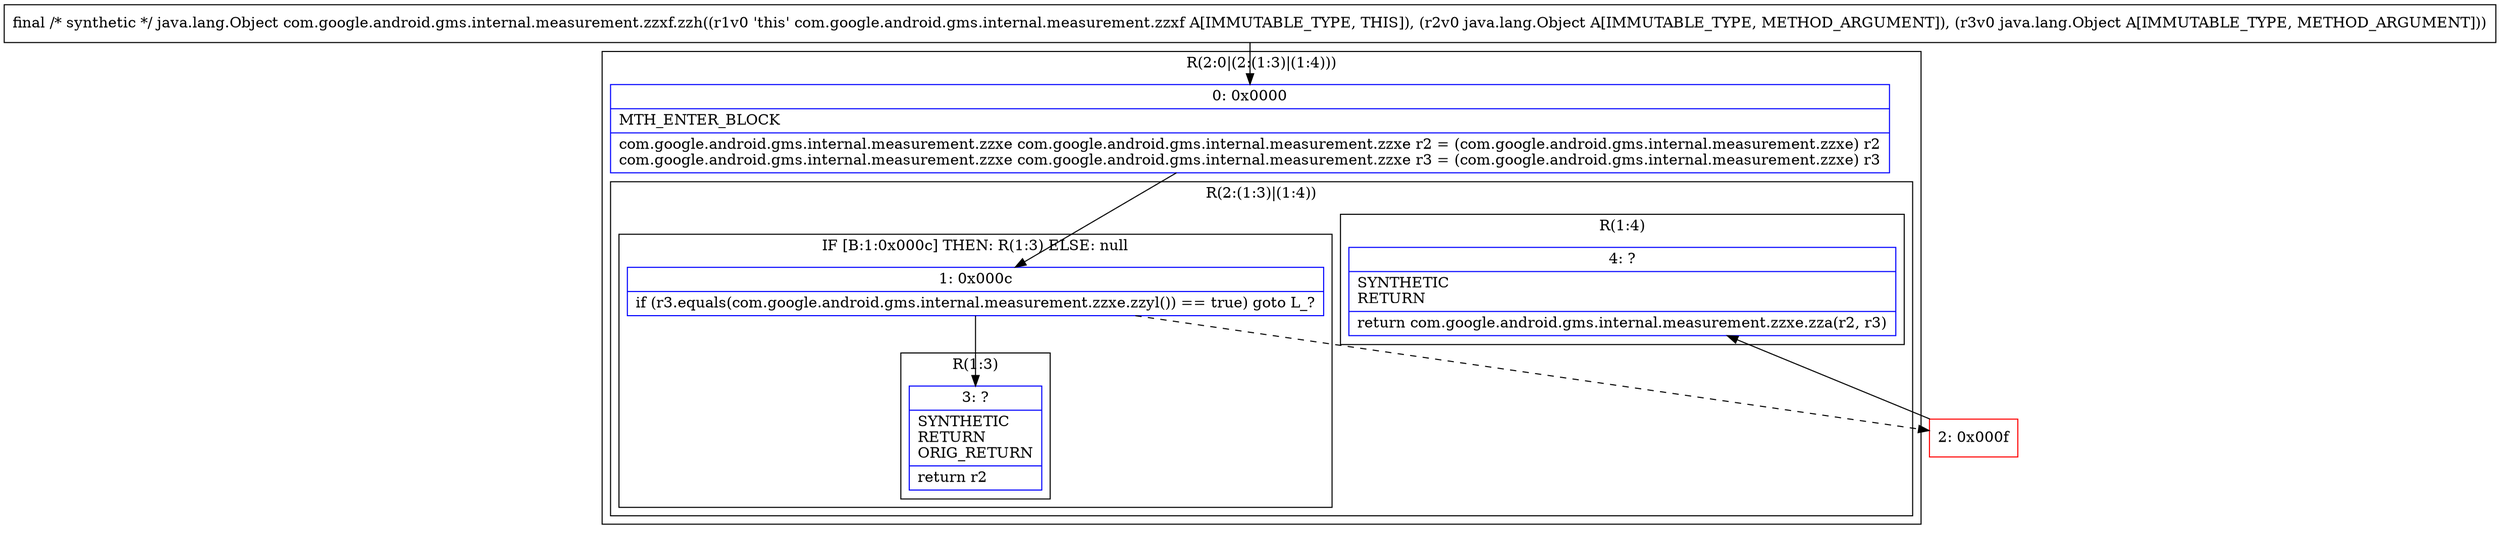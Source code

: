 digraph "CFG forcom.google.android.gms.internal.measurement.zzxf.zzh(Ljava\/lang\/Object;Ljava\/lang\/Object;)Ljava\/lang\/Object;" {
subgraph cluster_Region_612222743 {
label = "R(2:0|(2:(1:3)|(1:4)))";
node [shape=record,color=blue];
Node_0 [shape=record,label="{0\:\ 0x0000|MTH_ENTER_BLOCK\l|com.google.android.gms.internal.measurement.zzxe com.google.android.gms.internal.measurement.zzxe r2 = (com.google.android.gms.internal.measurement.zzxe) r2\lcom.google.android.gms.internal.measurement.zzxe com.google.android.gms.internal.measurement.zzxe r3 = (com.google.android.gms.internal.measurement.zzxe) r3\l}"];
subgraph cluster_Region_1776512498 {
label = "R(2:(1:3)|(1:4))";
node [shape=record,color=blue];
subgraph cluster_IfRegion_1102555312 {
label = "IF [B:1:0x000c] THEN: R(1:3) ELSE: null";
node [shape=record,color=blue];
Node_1 [shape=record,label="{1\:\ 0x000c|if (r3.equals(com.google.android.gms.internal.measurement.zzxe.zzyl()) == true) goto L_?\l}"];
subgraph cluster_Region_2022862697 {
label = "R(1:3)";
node [shape=record,color=blue];
Node_3 [shape=record,label="{3\:\ ?|SYNTHETIC\lRETURN\lORIG_RETURN\l|return r2\l}"];
}
}
subgraph cluster_Region_2001719283 {
label = "R(1:4)";
node [shape=record,color=blue];
Node_4 [shape=record,label="{4\:\ ?|SYNTHETIC\lRETURN\l|return com.google.android.gms.internal.measurement.zzxe.zza(r2, r3)\l}"];
}
}
}
Node_2 [shape=record,color=red,label="{2\:\ 0x000f}"];
MethodNode[shape=record,label="{final \/* synthetic *\/ java.lang.Object com.google.android.gms.internal.measurement.zzxf.zzh((r1v0 'this' com.google.android.gms.internal.measurement.zzxf A[IMMUTABLE_TYPE, THIS]), (r2v0 java.lang.Object A[IMMUTABLE_TYPE, METHOD_ARGUMENT]), (r3v0 java.lang.Object A[IMMUTABLE_TYPE, METHOD_ARGUMENT])) }"];
MethodNode -> Node_0;
Node_0 -> Node_1;
Node_1 -> Node_2[style=dashed];
Node_1 -> Node_3;
Node_2 -> Node_4;
}

